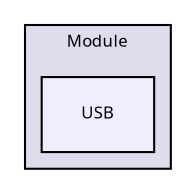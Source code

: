 digraph "Src/Module/USB" {
  compound=true
  node [ fontsize="8", fontname="Sans"];
  edge [ labelfontsize="8", labelfontname="Sans"];
  subgraph clusterdir_a66f30b86b8bcc429b3175f700e00737 {
    graph [ bgcolor="#ddddee", pencolor="black", label="Module" fontname="Sans", fontsize="8", URL="dir_a66f30b86b8bcc429b3175f700e00737.html"]
  dir_c8c18cefddd188a6f36ad239e38dfc0a [shape=box, label="USB", style="filled", fillcolor="#eeeeff", pencolor="black", URL="dir_c8c18cefddd188a6f36ad239e38dfc0a.html"];
  }
}
